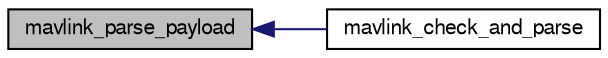 digraph "mavlink_parse_payload"
{
  edge [fontname="FreeSans",fontsize="10",labelfontname="FreeSans",labelfontsize="10"];
  node [fontname="FreeSans",fontsize="10",shape=record];
  rankdir="LR";
  Node1 [label="mavlink_parse_payload",height=0.2,width=0.4,color="black", fillcolor="grey75", style="filled", fontcolor="black"];
  Node1 -> Node2 [dir="back",color="midnightblue",fontsize="10",style="solid",fontname="FreeSans"];
  Node2 [label="mavlink_check_and_parse",height=0.2,width=0.4,color="black", fillcolor="white", style="filled",URL="$mavlink__decoder_8h.html#a42733ec788241c9ba460884cb550ad8f"];
}
